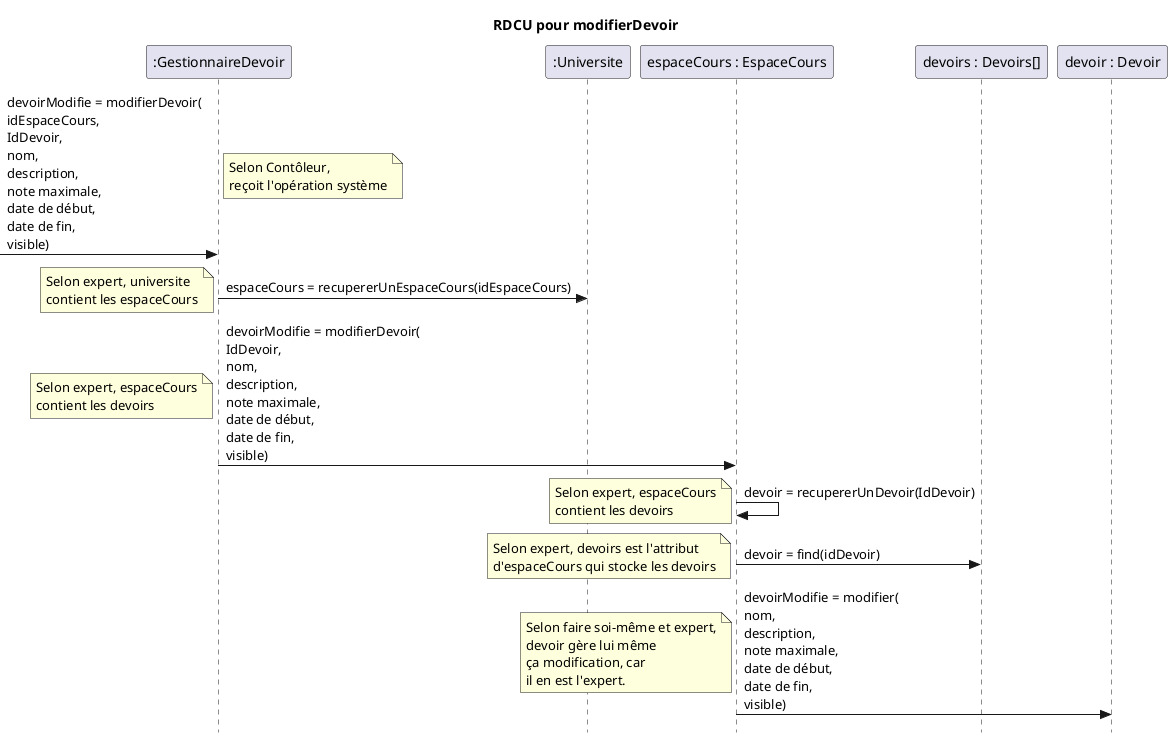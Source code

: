 @startuml ModifierDevoir
skinparam style strictuml
skinparam defaultfontname Verdana
title RDCU pour modifierDevoir
participant ":GestionnaireDevoir" as gestionnaireDevoir
participant ":Universite" as universite
participant "espaceCours : EspaceCours" as cours
participant "devoirs : Devoirs[]" as devoirs
participant "devoir : Devoir" as devoir

-> gestionnaireDevoir : devoirModifie = modifierDevoir(\nidEspaceCours,\nIdDevoir,\nnom,\ndescription,\nnote maximale,\ndate de début,\ndate de fin,\nvisible)
note left : Selon Contôleur,\nreçoit l'opération système
gestionnaireDevoir -> universite : espaceCours = recupererUnEspaceCours(idEspaceCours)
note left : Selon expert, universite\ncontient les espaceCours
gestionnaireDevoir -> cours : devoirModifie = modifierDevoir(\nIdDevoir,\nnom,\ndescription,\nnote maximale,\ndate de début,\ndate de fin,\nvisible)
note left : Selon expert, espaceCours\ncontient les devoirs
cours -> cours : devoir = recupererUnDevoir(IdDevoir)
note left : Selon expert, espaceCours\ncontient les devoirs
cours -> devoirs : devoir = find(idDevoir)
note left : Selon expert, devoirs est l'attribut\nd'espaceCours qui stocke les devoirs
cours -> devoir : devoirModifie = modifier(\nnom,\ndescription,\nnote maximale,\ndate de début,\ndate de fin,\nvisible)
note left : Selon faire soi-même et expert,\ndevoir gère lui même\nça modification, car\nil en est l'expert.
@enduml

